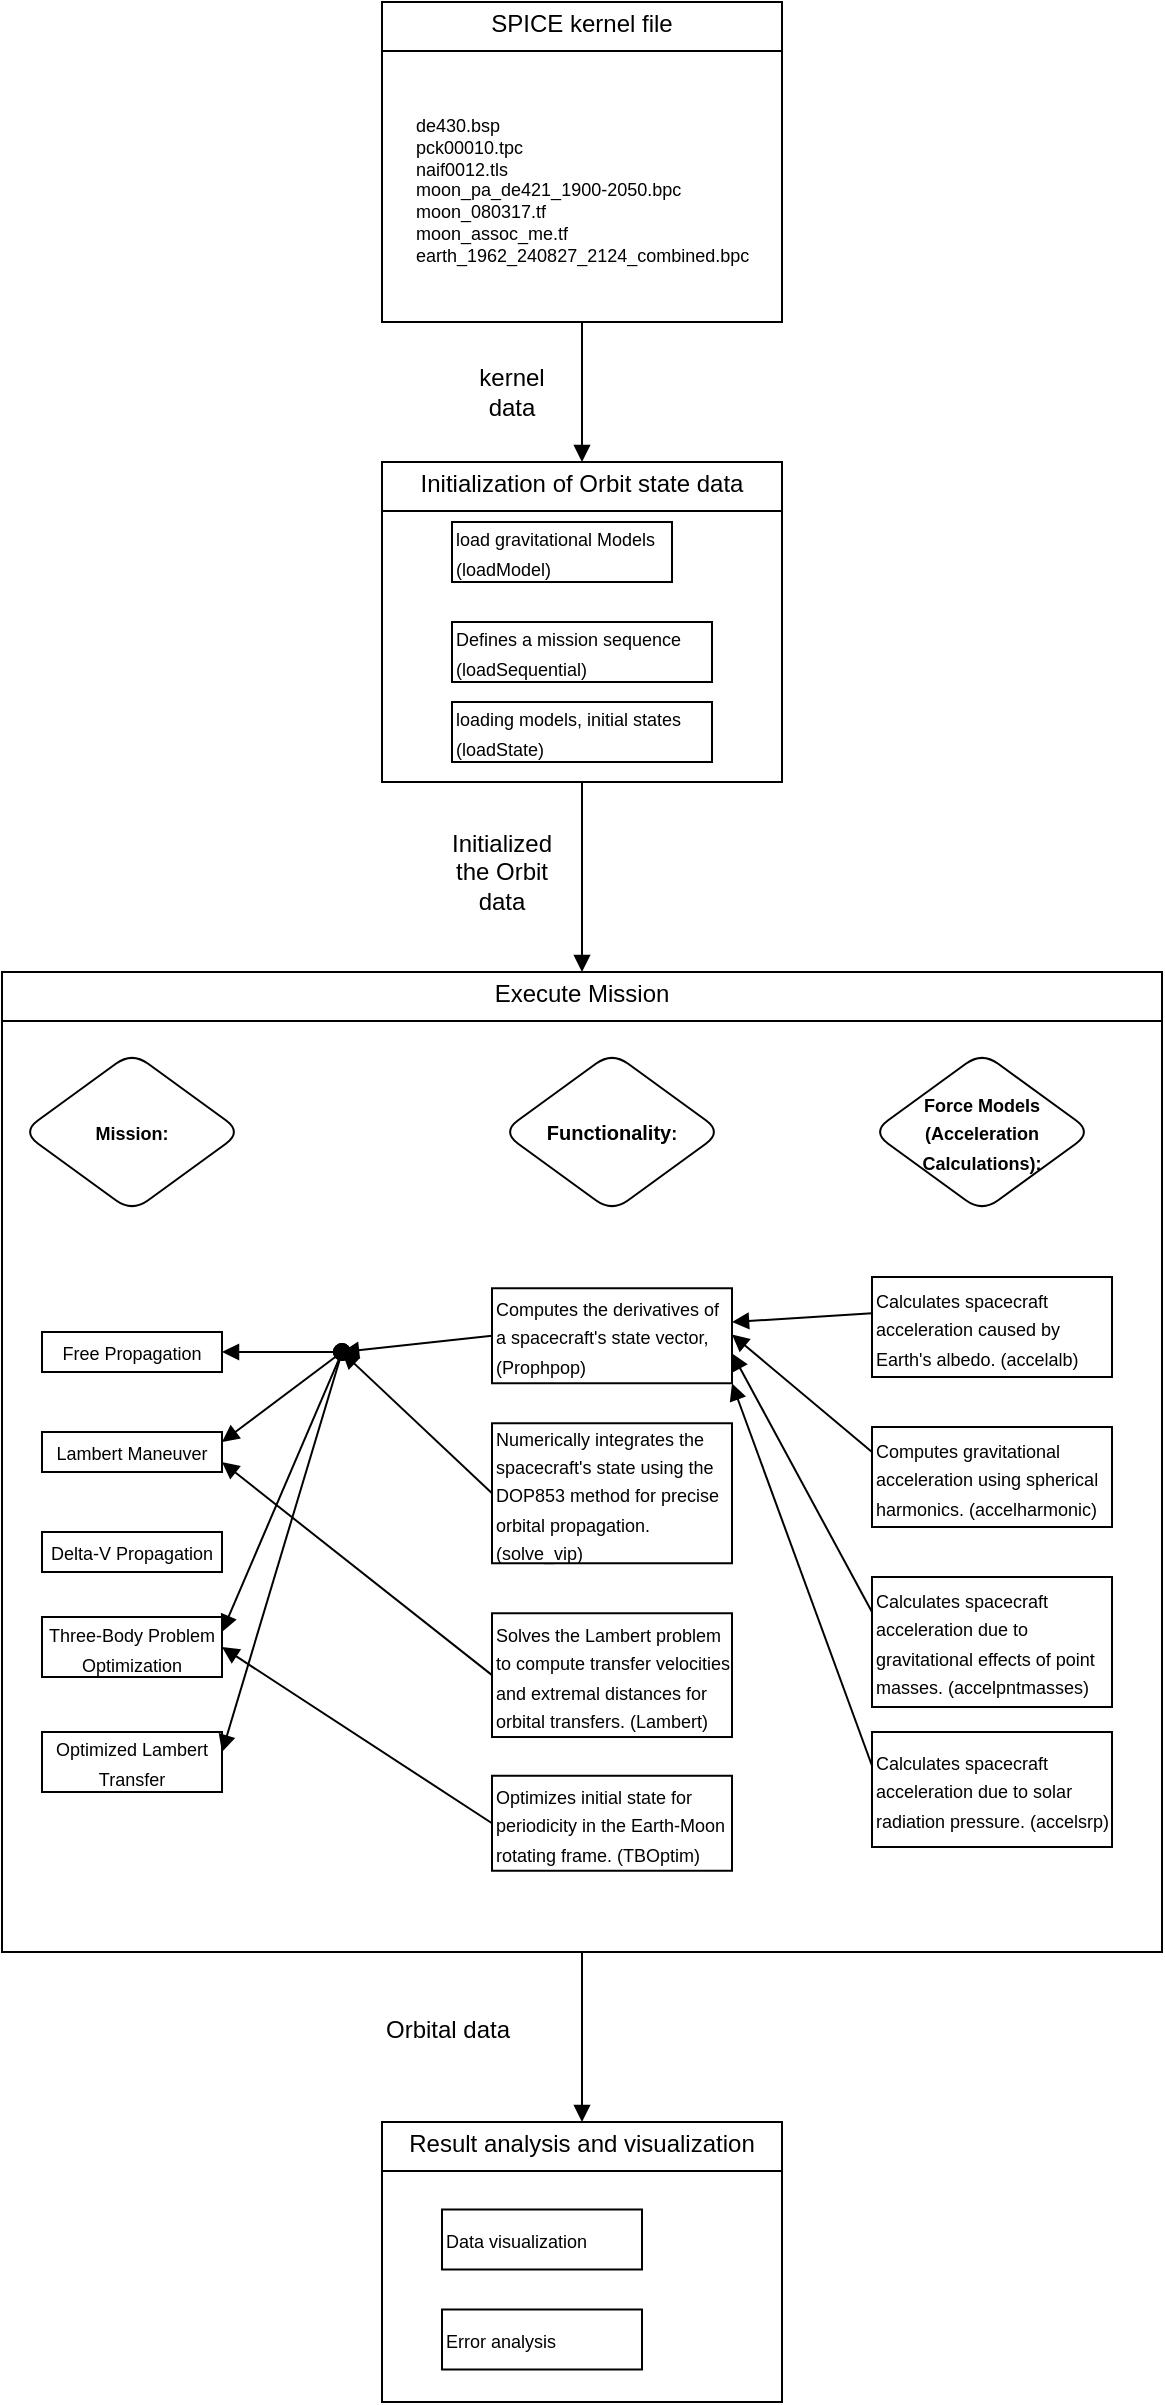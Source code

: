 <mxfile version="24.8.6">
  <diagram name="Page-1" id="9361dd3d-8414-5efd-6122-117bd74ce7a7">
    <mxGraphModel dx="1500" dy="1633" grid="1" gridSize="10" guides="1" tooltips="1" connect="1" arrows="1" fold="1" page="0" pageScale="1.5" pageWidth="826" pageHeight="1169" background="none" math="0" shadow="0">
      <root>
        <mxCell id="0" />
        <mxCell id="1" parent="0" />
        <mxCell id="raCDrMh42CsUO1TfeVZc-32" value="&lt;p style=&quot;margin:0px;margin-top:4px;text-align:center;&quot;&gt;&lt;span style=&quot;background-color: initial;&quot;&gt;SPICE kernel file&lt;/span&gt;&lt;/p&gt;&lt;hr size=&quot;1&quot; style=&quot;border-style:solid;&quot;&gt;&lt;div style=&quot;height:2px;&quot;&gt;&lt;/div&gt;" style="verticalAlign=top;align=left;overflow=fill;html=1;whiteSpace=wrap;" vertex="1" parent="1">
          <mxGeometry x="280" y="-530" width="200" height="160" as="geometry" />
        </mxCell>
        <UserObject label="de430.bsp&#xa;pck00010.tpc&#xa;naif0012.tls&#xa;moon_pa_de421_1900-2050.bpc&#xa;moon_080317.tf&#xa;moon_assoc_me.tf&#xa;earth_1962_240827_2124_combined.bpc" link="de430.bsp&#xa;pck00010.tpc&#xa;naif0012.tls&#xa;moon_pa_de421_1900-2050.bpc&#xa;moon_080317.tf&#xa;moon_assoc_me.tf&#xa;earth_1962_240827_2124_combined.bpc" id="raCDrMh42CsUO1TfeVZc-12">
          <mxCell style="text;whiteSpace=wrap;fontSize=9;" vertex="1" parent="1">
            <mxGeometry x="295" y="-480" width="170" height="120" as="geometry" />
          </mxCell>
        </UserObject>
        <mxCell id="raCDrMh42CsUO1TfeVZc-36" value="&lt;p style=&quot;margin:0px;margin-top:4px;text-align:center;&quot;&gt;&lt;span style=&quot;background-color: initial;&quot;&gt;Initialization of Orbit state data&lt;/span&gt;&lt;/p&gt;&lt;hr size=&quot;1&quot; style=&quot;border-style:solid;&quot;&gt;&lt;div style=&quot;height:2px;&quot;&gt;&lt;/div&gt;" style="verticalAlign=top;align=left;overflow=fill;html=1;whiteSpace=wrap;" vertex="1" parent="1">
          <mxGeometry x="280" y="-300" width="200" height="160" as="geometry" />
        </mxCell>
        <mxCell id="raCDrMh42CsUO1TfeVZc-18" value="&lt;font style=&quot;font-size: 9px;&quot;&gt;load gravitational Models (loadModel)&lt;/font&gt;" style="html=1;whiteSpace=wrap;align=left;" vertex="1" parent="1">
          <mxGeometry x="315" y="-270" width="110" height="30" as="geometry" />
        </mxCell>
        <mxCell id="raCDrMh42CsUO1TfeVZc-20" value="&lt;font style=&quot;font-size: 9px;&quot;&gt;Defines a mission sequence (loadSequential)&lt;/font&gt;" style="html=1;whiteSpace=wrap;align=left;" vertex="1" parent="1">
          <mxGeometry x="315" y="-220" width="130" height="30" as="geometry" />
        </mxCell>
        <mxCell id="raCDrMh42CsUO1TfeVZc-38" value="&lt;p style=&quot;margin:0px;margin-top:4px;text-align:center;&quot;&gt;&lt;span style=&quot;background-color: initial;&quot;&gt;Execute Mission&lt;/span&gt;&lt;/p&gt;&lt;hr size=&quot;1&quot; style=&quot;border-style:solid;&quot;&gt;&lt;div style=&quot;height:2px;&quot;&gt;&lt;/div&gt;" style="verticalAlign=top;align=left;overflow=fill;html=1;whiteSpace=wrap;" vertex="1" parent="1">
          <mxGeometry x="90" y="-45" width="580" height="490" as="geometry" />
        </mxCell>
        <mxCell id="raCDrMh42CsUO1TfeVZc-43" value="&lt;font style=&quot;font-size: 9px;&quot;&gt;Free Propagation&lt;/font&gt;" style="html=1;whiteSpace=wrap;align=center;" vertex="1" parent="1">
          <mxGeometry x="110" y="135" width="90" height="20" as="geometry" />
        </mxCell>
        <mxCell id="raCDrMh42CsUO1TfeVZc-44" value="&lt;font style=&quot;font-size: 9px;&quot;&gt;Lambert Maneuver&lt;/font&gt;" style="html=1;whiteSpace=wrap;align=center;" vertex="1" parent="1">
          <mxGeometry x="110" y="185" width="90" height="20" as="geometry" />
        </mxCell>
        <mxCell id="raCDrMh42CsUO1TfeVZc-45" value="&lt;font style=&quot;font-size: 9px;&quot;&gt;Delta-V Propagation&lt;/font&gt;" style="html=1;whiteSpace=wrap;align=center;" vertex="1" parent="1">
          <mxGeometry x="110" y="235" width="90" height="20" as="geometry" />
        </mxCell>
        <mxCell id="raCDrMh42CsUO1TfeVZc-59" value="&lt;font style=&quot;font-size: 9px;&quot;&gt;Calculates spacecraft acceleration caused by Earth&#39;s albedo. (accelalb)&lt;/font&gt;" style="html=1;whiteSpace=wrap;align=left;" vertex="1" parent="1">
          <mxGeometry x="525" y="107.5" width="120" height="50" as="geometry" />
        </mxCell>
        <mxCell id="raCDrMh42CsUO1TfeVZc-60" value="&lt;font style=&quot;font-size: 9px;&quot;&gt;Calculates spacecraft acceleration due to gravitational effects of point masses. (accelpntmasses)&lt;/font&gt;" style="html=1;whiteSpace=wrap;align=left;" vertex="1" parent="1">
          <mxGeometry x="525" y="257.5" width="120" height="65" as="geometry" />
        </mxCell>
        <mxCell id="raCDrMh42CsUO1TfeVZc-61" value="&lt;font style=&quot;font-size: 9px;&quot;&gt;Computes gravitational acceleration using spherical harmonics. (accelharmonic&lt;/font&gt;&lt;span style=&quot;font-size: 9px; background-color: initial;&quot;&gt;)&lt;/span&gt;" style="html=1;whiteSpace=wrap;align=left;" vertex="1" parent="1">
          <mxGeometry x="525" y="182.5" width="120" height="50" as="geometry" />
        </mxCell>
        <mxCell id="raCDrMh42CsUO1TfeVZc-63" value="&lt;font style=&quot;font-size: 9px;&quot;&gt;Calculates spacecraft acceleration due to solar radiation pressure. (accelsrp)&lt;/font&gt;" style="html=1;whiteSpace=wrap;align=left;" vertex="1" parent="1">
          <mxGeometry x="525" y="335" width="120" height="57.5" as="geometry" />
        </mxCell>
        <mxCell id="raCDrMh42CsUO1TfeVZc-65" value="&lt;font style=&quot;font-size: 9px;&quot;&gt;Computes the derivatives of a spacecraft&#39;s state vector,(Prophpop)&lt;/font&gt;" style="html=1;whiteSpace=wrap;align=left;" vertex="1" parent="1">
          <mxGeometry x="335" y="113.13" width="120" height="47.5" as="geometry" />
        </mxCell>
        <mxCell id="raCDrMh42CsUO1TfeVZc-66" value="&lt;font style=&quot;font-size: 9px;&quot;&gt;Optimizes initial state for periodicity in the Earth-Moon rotating frame. (TBOptim)&lt;/font&gt;" style="html=1;whiteSpace=wrap;align=left;" vertex="1" parent="1">
          <mxGeometry x="335" y="356.88" width="120" height="47.5" as="geometry" />
        </mxCell>
        <mxCell id="raCDrMh42CsUO1TfeVZc-68" value="&lt;span style=&quot;text-align: left;&quot;&gt;&lt;font style=&quot;font-size: 9px;&quot;&gt;Three-Body Problem Optimization&lt;/font&gt;&lt;/span&gt;" style="html=1;whiteSpace=wrap;align=center;" vertex="1" parent="1">
          <mxGeometry x="110" y="277.5" width="90" height="30" as="geometry" />
        </mxCell>
        <mxCell id="raCDrMh42CsUO1TfeVZc-72" value="&lt;span style=&quot;text-align: left;&quot;&gt;&lt;font style=&quot;font-size: 9px;&quot;&gt;Optimized Lambert Transfer&lt;/font&gt;&lt;/span&gt;" style="html=1;whiteSpace=wrap;align=center;" vertex="1" parent="1">
          <mxGeometry x="110" y="335" width="90" height="30" as="geometry" />
        </mxCell>
        <mxCell id="raCDrMh42CsUO1TfeVZc-74" value="&lt;font style=&quot;font-size: 9px;&quot;&gt;Solves the Lambert problem to compute transfer velocities and extremal distances for orbital transfers. (Lambert)&lt;/font&gt;" style="html=1;whiteSpace=wrap;align=left;" vertex="1" parent="1">
          <mxGeometry x="335" y="275.63" width="120" height="61.88" as="geometry" />
        </mxCell>
        <mxCell id="raCDrMh42CsUO1TfeVZc-77" value="&lt;font style=&quot;font-size: 9px;&quot;&gt;Numerically integrates the spacecraft&#39;s state using the DOP853 method for precise orbital propagation. (solve_vip)&lt;/font&gt;" style="html=1;whiteSpace=wrap;align=left;" vertex="1" parent="1">
          <mxGeometry x="335" y="180.63" width="120" height="70" as="geometry" />
        </mxCell>
        <mxCell id="raCDrMh42CsUO1TfeVZc-80" value="&lt;font style=&quot;font-size: 9px;&quot;&gt;loading models, initial states (loadState)&lt;/font&gt;" style="html=1;whiteSpace=wrap;align=left;" vertex="1" parent="1">
          <mxGeometry x="315" y="-180" width="130" height="30" as="geometry" />
        </mxCell>
        <mxCell id="raCDrMh42CsUO1TfeVZc-82" value="" style="endArrow=block;endFill=1;html=1;align=left;verticalAlign=top;rounded=0;exitX=0;exitY=0.5;exitDx=0;exitDy=0;entryX=1;entryY=0.25;entryDx=0;entryDy=0;" edge="1" parent="1">
          <mxGeometry x="-1" relative="1" as="geometry">
            <mxPoint x="525" y="125.63" as="sourcePoint" />
            <mxPoint x="455" y="130.005" as="targetPoint" />
            <mxPoint as="offset" />
          </mxGeometry>
        </mxCell>
        <mxCell id="raCDrMh42CsUO1TfeVZc-84" value="" style="endArrow=block;endFill=1;html=1;align=left;verticalAlign=top;rounded=0;exitX=0;exitY=0.5;exitDx=0;exitDy=0;entryX=1;entryY=0.5;entryDx=0;entryDy=0;" edge="1" parent="1">
          <mxGeometry x="-1" relative="1" as="geometry">
            <mxPoint x="525" y="195.01" as="sourcePoint" />
            <mxPoint x="455" y="136.26" as="targetPoint" />
            <mxPoint as="offset" />
          </mxGeometry>
        </mxCell>
        <mxCell id="raCDrMh42CsUO1TfeVZc-86" value="" style="endArrow=block;endFill=1;html=1;align=left;verticalAlign=top;rounded=0;exitX=0;exitY=0.5;exitDx=0;exitDy=0;entryX=1;entryY=0.75;entryDx=0;entryDy=0;" edge="1" parent="1">
          <mxGeometry x="-1" relative="1" as="geometry">
            <mxPoint x="525" y="275.01" as="sourcePoint" />
            <mxPoint x="455" y="145.635" as="targetPoint" />
            <mxPoint as="offset" />
          </mxGeometry>
        </mxCell>
        <mxCell id="raCDrMh42CsUO1TfeVZc-88" value="" style="endArrow=block;endFill=1;html=1;align=left;verticalAlign=top;rounded=0;exitX=0;exitY=0.5;exitDx=0;exitDy=0;entryX=1;entryY=1;entryDx=0;entryDy=0;" edge="1" parent="1">
          <mxGeometry x="-1" relative="1" as="geometry">
            <mxPoint x="525" y="351.88" as="sourcePoint" />
            <mxPoint x="455" y="160.63" as="targetPoint" />
            <mxPoint as="offset" />
          </mxGeometry>
        </mxCell>
        <mxCell id="raCDrMh42CsUO1TfeVZc-90" value="" style="endArrow=block;endFill=1;html=1;align=left;verticalAlign=top;rounded=0;exitX=0;exitY=0.5;exitDx=0;exitDy=0;" edge="1" parent="1" source="raCDrMh42CsUO1TfeVZc-65">
          <mxGeometry x="-1" relative="1" as="geometry">
            <mxPoint x="315" y="277.5" as="sourcePoint" />
            <mxPoint x="260" y="145" as="targetPoint" />
          </mxGeometry>
        </mxCell>
        <mxCell id="raCDrMh42CsUO1TfeVZc-93" value="" style="html=1;verticalAlign=bottom;startArrow=oval;startFill=1;endArrow=block;startSize=8;curved=0;rounded=0;entryX=1;entryY=0.5;entryDx=0;entryDy=0;" edge="1" parent="1" target="raCDrMh42CsUO1TfeVZc-43">
          <mxGeometry width="60" relative="1" as="geometry">
            <mxPoint x="260" y="145" as="sourcePoint" />
            <mxPoint x="120" y="125" as="targetPoint" />
          </mxGeometry>
        </mxCell>
        <mxCell id="raCDrMh42CsUO1TfeVZc-94" value="" style="endArrow=block;endFill=1;html=1;align=left;verticalAlign=top;rounded=0;exitX=0;exitY=0.5;exitDx=0;exitDy=0;" edge="1" parent="1" source="raCDrMh42CsUO1TfeVZc-77">
          <mxGeometry x="-1" relative="1" as="geometry">
            <mxPoint x="315" y="243" as="sourcePoint" />
            <mxPoint x="260" y="145" as="targetPoint" />
          </mxGeometry>
        </mxCell>
        <mxCell id="raCDrMh42CsUO1TfeVZc-95" value="" style="endArrow=block;endFill=1;html=1;align=left;verticalAlign=top;rounded=0;exitX=0;exitY=0.5;exitDx=0;exitDy=0;entryX=1;entryY=0.75;entryDx=0;entryDy=0;" edge="1" parent="1" source="raCDrMh42CsUO1TfeVZc-74" target="raCDrMh42CsUO1TfeVZc-44">
          <mxGeometry x="-1" relative="1" as="geometry">
            <mxPoint x="305" y="290" as="sourcePoint" />
            <mxPoint x="230" y="240" as="targetPoint" />
          </mxGeometry>
        </mxCell>
        <mxCell id="raCDrMh42CsUO1TfeVZc-97" value="" style="html=1;verticalAlign=bottom;startArrow=oval;startFill=1;endArrow=block;startSize=8;curved=0;rounded=0;entryX=1;entryY=0.25;entryDx=0;entryDy=0;" edge="1" parent="1" target="raCDrMh42CsUO1TfeVZc-44">
          <mxGeometry width="60" relative="1" as="geometry">
            <mxPoint x="260" y="145" as="sourcePoint" />
            <mxPoint x="210" y="200" as="targetPoint" />
          </mxGeometry>
        </mxCell>
        <mxCell id="raCDrMh42CsUO1TfeVZc-98" value="" style="html=1;verticalAlign=bottom;startArrow=oval;startFill=1;endArrow=block;startSize=8;curved=0;rounded=0;entryX=1;entryY=0.25;entryDx=0;entryDy=0;" edge="1" parent="1" target="raCDrMh42CsUO1TfeVZc-68">
          <mxGeometry width="60" relative="1" as="geometry">
            <mxPoint x="260" y="145" as="sourcePoint" />
            <mxPoint x="210" y="245" as="targetPoint" />
          </mxGeometry>
        </mxCell>
        <mxCell id="raCDrMh42CsUO1TfeVZc-101" value="" style="endArrow=block;endFill=1;html=1;align=left;verticalAlign=top;rounded=0;exitX=0;exitY=0.5;exitDx=0;exitDy=0;entryX=1;entryY=0.5;entryDx=0;entryDy=0;" edge="1" parent="1" source="raCDrMh42CsUO1TfeVZc-66" target="raCDrMh42CsUO1TfeVZc-68">
          <mxGeometry x="-1" relative="1" as="geometry">
            <mxPoint x="325" y="471" as="sourcePoint" />
            <mxPoint x="190" y="385" as="targetPoint" />
          </mxGeometry>
        </mxCell>
        <mxCell id="raCDrMh42CsUO1TfeVZc-102" value="" style="endArrow=block;endFill=1;html=1;align=left;verticalAlign=top;rounded=0;" edge="1" parent="1">
          <mxGeometry x="-1" relative="1" as="geometry">
            <mxPoint x="260" y="145" as="sourcePoint" />
            <mxPoint x="200" y="345" as="targetPoint" />
          </mxGeometry>
        </mxCell>
        <mxCell id="raCDrMh42CsUO1TfeVZc-106" value="&lt;p style=&quot;margin:0px;margin-top:4px;text-align:center;&quot;&gt;&lt;span style=&quot;background-color: initial;&quot;&gt;Result analysis and visualization&lt;/span&gt;&lt;/p&gt;&lt;hr size=&quot;1&quot; style=&quot;border-style:solid;&quot;&gt;&lt;div style=&quot;height:2px;&quot;&gt;&lt;/div&gt;" style="verticalAlign=top;align=left;overflow=fill;html=1;whiteSpace=wrap;" vertex="1" parent="1">
          <mxGeometry x="280" y="530" width="200" height="140" as="geometry" />
        </mxCell>
        <mxCell id="raCDrMh42CsUO1TfeVZc-109" value="&lt;font style=&quot;font-size: 9px;&quot;&gt;Data visualization&lt;/font&gt;" style="html=1;whiteSpace=wrap;align=left;" vertex="1" parent="1">
          <mxGeometry x="310" y="573.75" width="100" height="30" as="geometry" />
        </mxCell>
        <mxCell id="raCDrMh42CsUO1TfeVZc-110" value="&lt;font style=&quot;font-size: 9px;&quot;&gt;Error analysis&lt;/font&gt;" style="html=1;whiteSpace=wrap;align=left;" vertex="1" parent="1">
          <mxGeometry x="310" y="623.75" width="100" height="30" as="geometry" />
        </mxCell>
        <mxCell id="raCDrMh42CsUO1TfeVZc-118" value="&lt;font style=&quot;font-size: 9px;&quot;&gt;&lt;b&gt;Force Models (Acceleration Calculations):&lt;/b&gt;&lt;/font&gt;" style="rhombus;whiteSpace=wrap;html=1;rounded=1;" vertex="1" parent="1">
          <mxGeometry x="525" y="-5" width="110" height="80" as="geometry" />
        </mxCell>
        <mxCell id="raCDrMh42CsUO1TfeVZc-119" value="&lt;span style=&quot;font-size: 9px;&quot;&gt;&lt;b&gt;Mission:&lt;/b&gt;&lt;/span&gt;" style="rhombus;whiteSpace=wrap;html=1;rounded=1;" vertex="1" parent="1">
          <mxGeometry x="100" y="-5" width="110" height="80" as="geometry" />
        </mxCell>
        <mxCell id="raCDrMh42CsUO1TfeVZc-120" value="&lt;b style=&quot;&quot;&gt;&lt;font size=&quot;1&quot;&gt;Functionality&lt;/font&gt;&lt;/b&gt;&lt;b style=&quot;font-size: 9px;&quot;&gt;:&lt;/b&gt;" style="rhombus;whiteSpace=wrap;html=1;rounded=1;" vertex="1" parent="1">
          <mxGeometry x="340" y="-5" width="110" height="80" as="geometry" />
        </mxCell>
        <mxCell id="raCDrMh42CsUO1TfeVZc-125" value="kernel data" style="text;strokeColor=none;align=center;fillColor=none;html=1;verticalAlign=middle;whiteSpace=wrap;rounded=0;" vertex="1" parent="1">
          <mxGeometry x="315" y="-350" width="60" height="30" as="geometry" />
        </mxCell>
        <mxCell id="raCDrMh42CsUO1TfeVZc-126" value="Initialized the Orbit data" style="text;strokeColor=none;align=center;fillColor=none;html=1;verticalAlign=middle;whiteSpace=wrap;rounded=0;" vertex="1" parent="1">
          <mxGeometry x="310" y="-110" width="60" height="30" as="geometry" />
        </mxCell>
        <mxCell id="raCDrMh42CsUO1TfeVZc-128" value="" style="endArrow=block;endFill=1;html=1;align=left;verticalAlign=top;rounded=0;exitX=0.5;exitY=1;exitDx=0;exitDy=0;entryX=0.5;entryY=0;entryDx=0;entryDy=0;" edge="1" parent="1" source="raCDrMh42CsUO1TfeVZc-36" target="raCDrMh42CsUO1TfeVZc-38">
          <mxGeometry x="-1" relative="1" as="geometry">
            <mxPoint x="-200" y="490" as="sourcePoint" />
            <mxPoint x="-50" y="450" as="targetPoint" />
          </mxGeometry>
        </mxCell>
        <mxCell id="raCDrMh42CsUO1TfeVZc-129" value="Orbital data" style="text;whiteSpace=wrap;" vertex="1" parent="1">
          <mxGeometry x="280" y="470" width="100" height="40" as="geometry" />
        </mxCell>
        <mxCell id="raCDrMh42CsUO1TfeVZc-131" value="" style="endArrow=block;endFill=1;html=1;align=left;verticalAlign=top;rounded=0;entryX=0.5;entryY=0;entryDx=0;entryDy=0;" edge="1" parent="1" target="raCDrMh42CsUO1TfeVZc-36">
          <mxGeometry x="-1" relative="1" as="geometry">
            <mxPoint x="380" y="-370" as="sourcePoint" />
            <mxPoint x="50" y="-229" as="targetPoint" />
          </mxGeometry>
        </mxCell>
        <mxCell id="raCDrMh42CsUO1TfeVZc-133" value="" style="endArrow=block;endFill=1;html=1;align=left;verticalAlign=top;rounded=0;exitX=0.5;exitY=1;exitDx=0;exitDy=0;entryX=0.5;entryY=0;entryDx=0;entryDy=0;" edge="1" parent="1" source="raCDrMh42CsUO1TfeVZc-38" target="raCDrMh42CsUO1TfeVZc-106">
          <mxGeometry x="-1" relative="1" as="geometry">
            <mxPoint x="570" y="478.75" as="sourcePoint" />
            <mxPoint x="570" y="573.75" as="targetPoint" />
          </mxGeometry>
        </mxCell>
      </root>
    </mxGraphModel>
  </diagram>
</mxfile>
